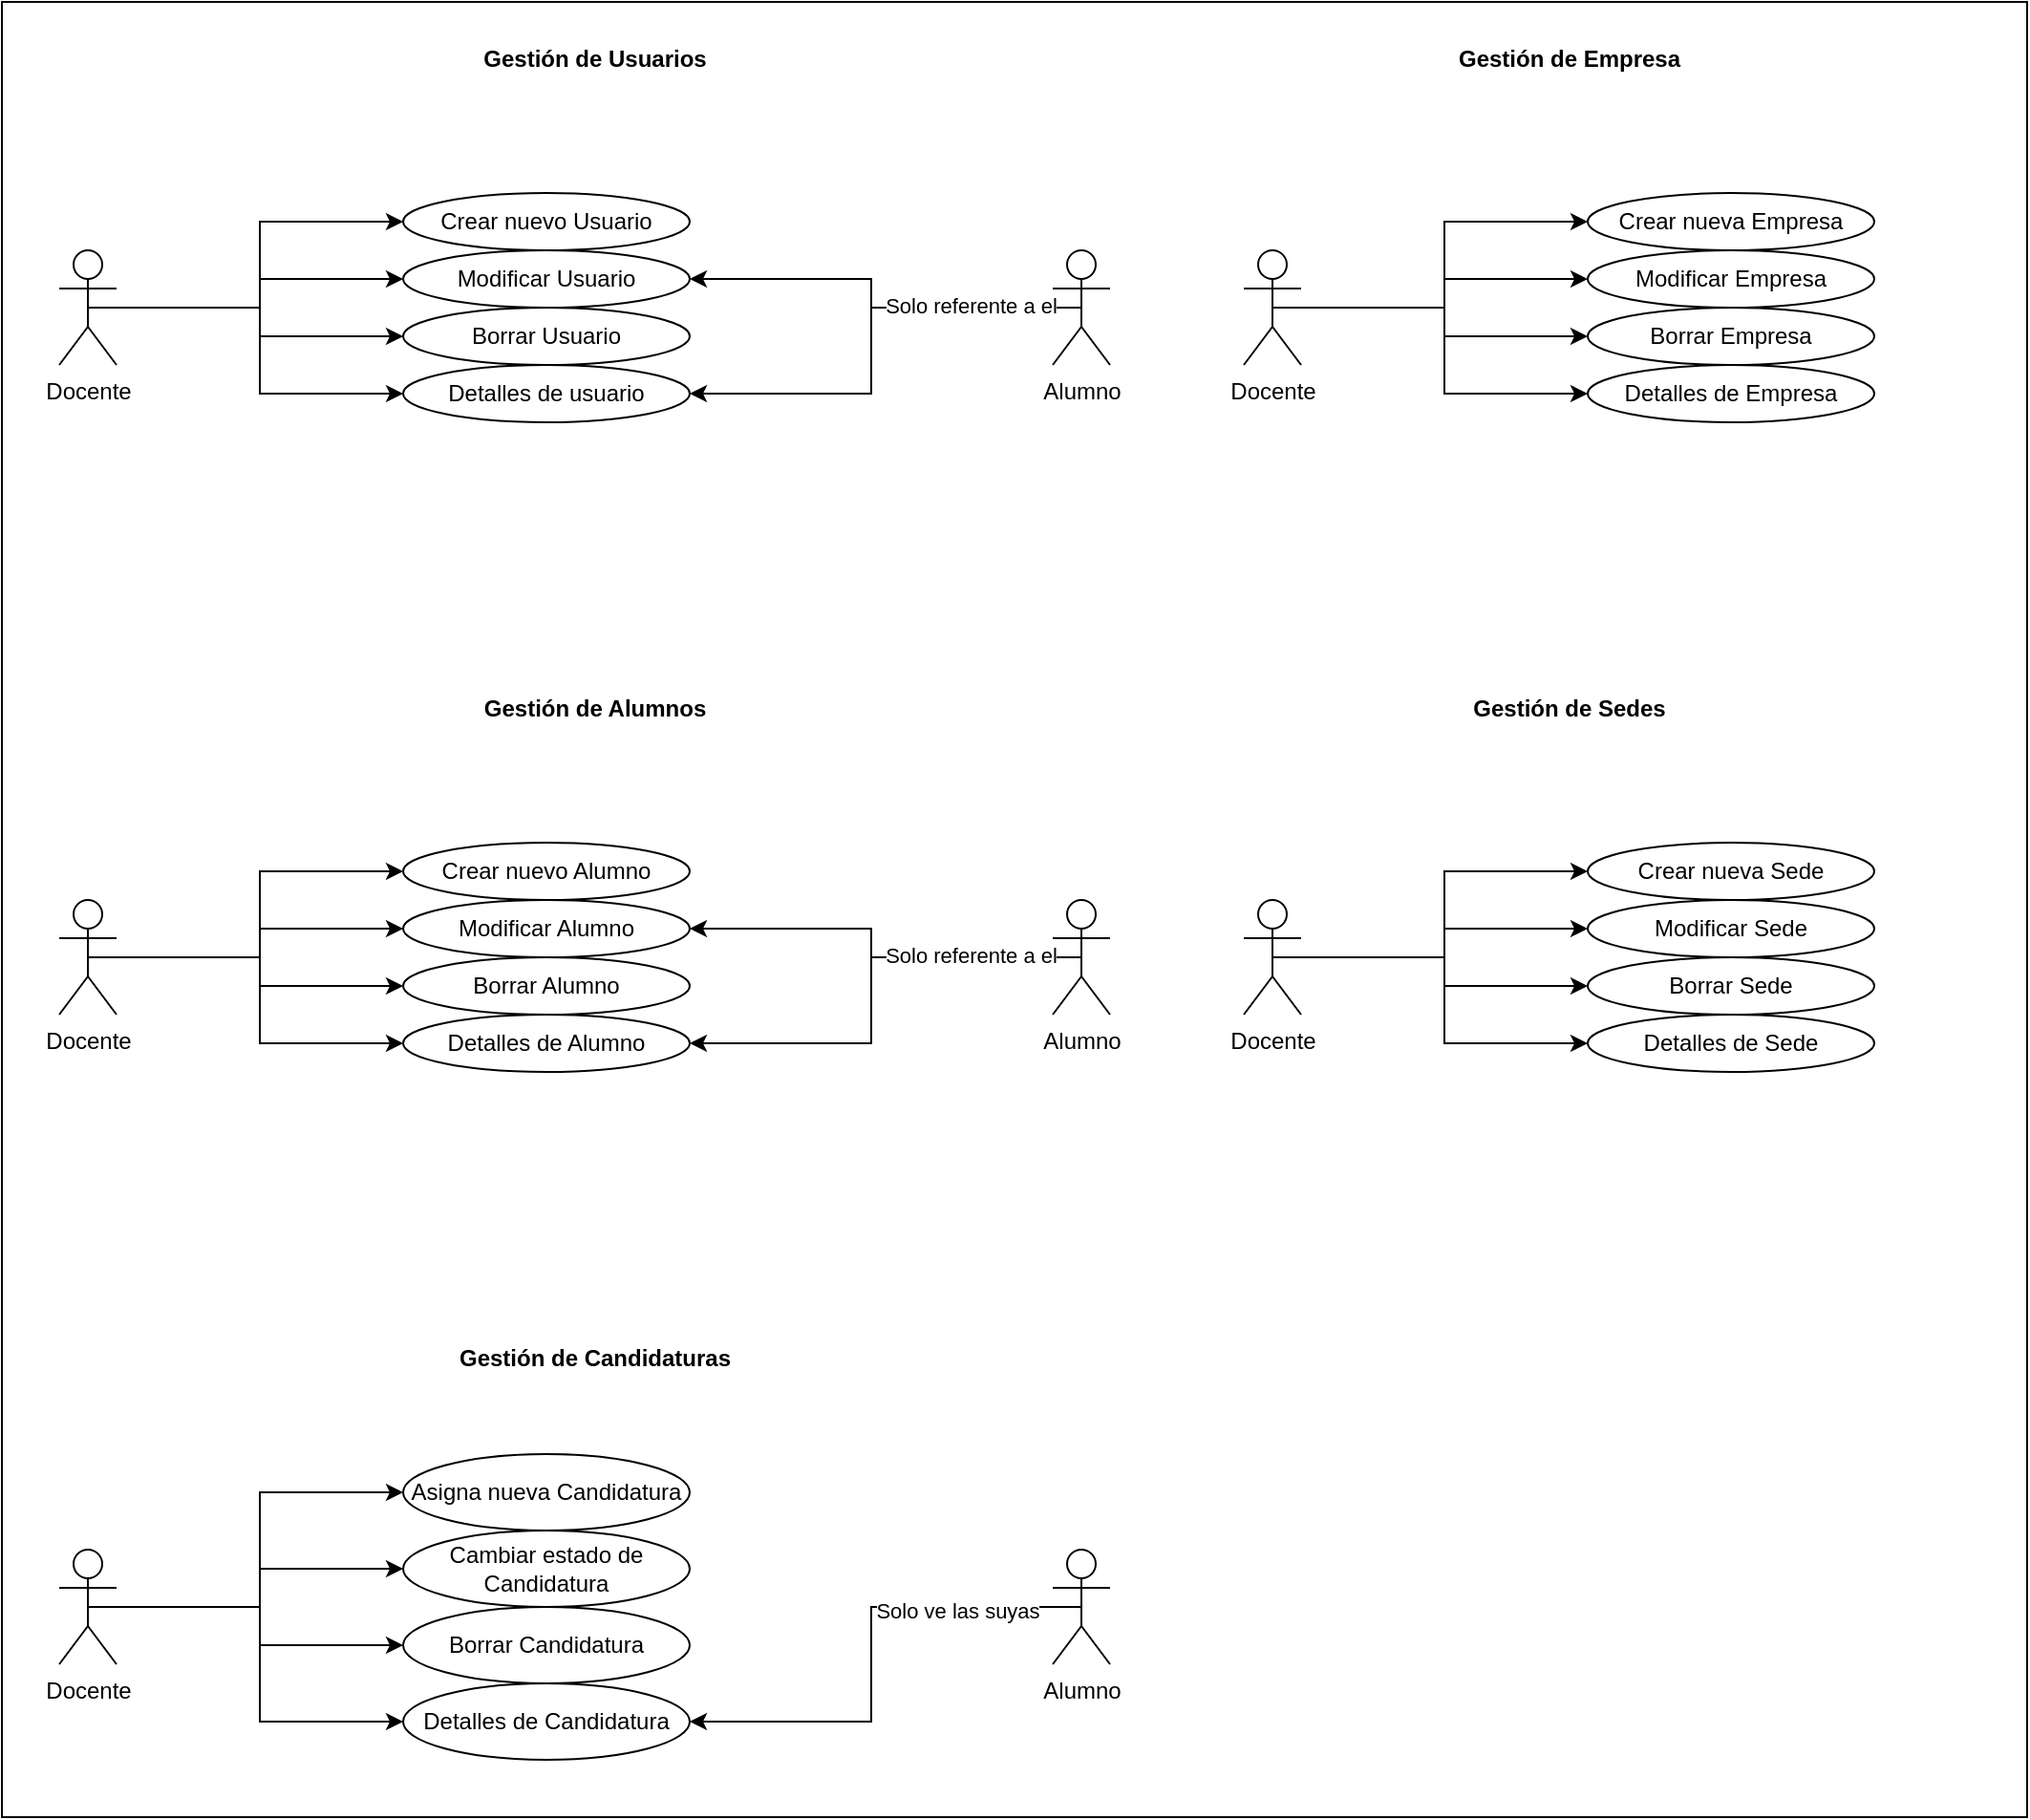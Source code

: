 <mxfile version="21.2.1" type="device">
  <diagram name="Página-1" id="MUEoSjiT2nIg7d5DT2HM">
    <mxGraphModel dx="2200" dy="1130" grid="1" gridSize="10" guides="1" tooltips="1" connect="1" arrows="1" fold="1" page="1" pageScale="1" pageWidth="827" pageHeight="1169" math="0" shadow="0">
      <root>
        <mxCell id="0" />
        <mxCell id="1" parent="0" />
        <mxCell id="WJzXCAH5nQMSpTEwR_XR-3" value="" style="html=1;whiteSpace=wrap;" vertex="1" parent="1">
          <mxGeometry x="60" width="1060" height="950" as="geometry" />
        </mxCell>
        <mxCell id="WJzXCAH5nQMSpTEwR_XR-15" style="edgeStyle=orthogonalEdgeStyle;rounded=0;orthogonalLoop=1;jettySize=auto;html=1;exitX=0.5;exitY=0.5;exitDx=0;exitDy=0;exitPerimeter=0;entryX=0;entryY=0.5;entryDx=0;entryDy=0;" edge="1" parent="1" source="WJzXCAH5nQMSpTEwR_XR-1" target="WJzXCAH5nQMSpTEwR_XR-7">
          <mxGeometry relative="1" as="geometry" />
        </mxCell>
        <mxCell id="WJzXCAH5nQMSpTEwR_XR-16" style="edgeStyle=orthogonalEdgeStyle;rounded=0;orthogonalLoop=1;jettySize=auto;html=1;entryX=0;entryY=0.5;entryDx=0;entryDy=0;" edge="1" parent="1" source="WJzXCAH5nQMSpTEwR_XR-1" target="WJzXCAH5nQMSpTEwR_XR-8">
          <mxGeometry relative="1" as="geometry" />
        </mxCell>
        <mxCell id="WJzXCAH5nQMSpTEwR_XR-17" style="edgeStyle=orthogonalEdgeStyle;rounded=0;orthogonalLoop=1;jettySize=auto;html=1;entryX=0;entryY=0.5;entryDx=0;entryDy=0;" edge="1" parent="1" source="WJzXCAH5nQMSpTEwR_XR-1" target="WJzXCAH5nQMSpTEwR_XR-9">
          <mxGeometry relative="1" as="geometry" />
        </mxCell>
        <mxCell id="WJzXCAH5nQMSpTEwR_XR-18" style="edgeStyle=orthogonalEdgeStyle;rounded=0;orthogonalLoop=1;jettySize=auto;html=1;entryX=0;entryY=0.5;entryDx=0;entryDy=0;" edge="1" parent="1" source="WJzXCAH5nQMSpTEwR_XR-1" target="WJzXCAH5nQMSpTEwR_XR-10">
          <mxGeometry relative="1" as="geometry" />
        </mxCell>
        <mxCell id="WJzXCAH5nQMSpTEwR_XR-1" value="Docente" style="shape=umlActor;verticalLabelPosition=bottom;verticalAlign=top;html=1;outlineConnect=0;" vertex="1" parent="1">
          <mxGeometry x="90" y="130" width="30" height="60" as="geometry" />
        </mxCell>
        <mxCell id="WJzXCAH5nQMSpTEwR_XR-12" style="rounded=0;orthogonalLoop=1;jettySize=auto;html=1;exitX=0.5;exitY=0.5;exitDx=0;exitDy=0;exitPerimeter=0;entryX=1;entryY=0.5;entryDx=0;entryDy=0;edgeStyle=orthogonalEdgeStyle;" edge="1" parent="1" source="WJzXCAH5nQMSpTEwR_XR-2" target="WJzXCAH5nQMSpTEwR_XR-10">
          <mxGeometry relative="1" as="geometry">
            <Array as="points">
              <mxPoint x="515" y="160" />
              <mxPoint x="515" y="205" />
            </Array>
          </mxGeometry>
        </mxCell>
        <mxCell id="WJzXCAH5nQMSpTEwR_XR-19" style="edgeStyle=orthogonalEdgeStyle;rounded=0;orthogonalLoop=1;jettySize=auto;html=1;entryX=1;entryY=0.5;entryDx=0;entryDy=0;" edge="1" parent="1" source="WJzXCAH5nQMSpTEwR_XR-2" target="WJzXCAH5nQMSpTEwR_XR-8">
          <mxGeometry relative="1" as="geometry" />
        </mxCell>
        <mxCell id="WJzXCAH5nQMSpTEwR_XR-20" value="Solo referente a el" style="edgeLabel;html=1;align=center;verticalAlign=middle;resizable=0;points=[];" vertex="1" connectable="0" parent="WJzXCAH5nQMSpTEwR_XR-19">
          <mxGeometry x="-0.427" y="1" relative="1" as="geometry">
            <mxPoint x="15" y="-2" as="offset" />
          </mxGeometry>
        </mxCell>
        <mxCell id="WJzXCAH5nQMSpTEwR_XR-2" value="Alumno" style="shape=umlActor;verticalLabelPosition=bottom;verticalAlign=top;html=1;outlineConnect=0;" vertex="1" parent="1">
          <mxGeometry x="610" y="130" width="30" height="60" as="geometry" />
        </mxCell>
        <mxCell id="WJzXCAH5nQMSpTEwR_XR-5" value="Gestión de Usuarios" style="text;align=center;fontStyle=1;verticalAlign=middle;spacingLeft=3;spacingRight=3;strokeColor=none;rotatable=0;points=[[0,0.5],[1,0.5]];portConstraint=eastwest;html=1;" vertex="1" parent="1">
          <mxGeometry x="305" y="20" width="130" height="20" as="geometry" />
        </mxCell>
        <mxCell id="WJzXCAH5nQMSpTEwR_XR-7" value="Crear nuevo Usuario" style="ellipse;whiteSpace=wrap;html=1;" vertex="1" parent="1">
          <mxGeometry x="270" y="100" width="150" height="30" as="geometry" />
        </mxCell>
        <mxCell id="WJzXCAH5nQMSpTEwR_XR-8" value="Modificar Usuario" style="ellipse;whiteSpace=wrap;html=1;" vertex="1" parent="1">
          <mxGeometry x="270" y="130" width="150" height="30" as="geometry" />
        </mxCell>
        <mxCell id="WJzXCAH5nQMSpTEwR_XR-9" value="Borrar Usuario" style="ellipse;whiteSpace=wrap;html=1;" vertex="1" parent="1">
          <mxGeometry x="270" y="160" width="150" height="30" as="geometry" />
        </mxCell>
        <mxCell id="WJzXCAH5nQMSpTEwR_XR-10" value="Detalles de usuario" style="ellipse;whiteSpace=wrap;html=1;" vertex="1" parent="1">
          <mxGeometry x="270" y="190" width="150" height="30" as="geometry" />
        </mxCell>
        <mxCell id="WJzXCAH5nQMSpTEwR_XR-22" style="edgeStyle=orthogonalEdgeStyle;rounded=0;orthogonalLoop=1;jettySize=auto;html=1;exitX=0.5;exitY=0.5;exitDx=0;exitDy=0;exitPerimeter=0;entryX=0;entryY=0.5;entryDx=0;entryDy=0;" edge="1" parent="1" source="WJzXCAH5nQMSpTEwR_XR-26" target="WJzXCAH5nQMSpTEwR_XR-32">
          <mxGeometry relative="1" as="geometry" />
        </mxCell>
        <mxCell id="WJzXCAH5nQMSpTEwR_XR-23" style="edgeStyle=orthogonalEdgeStyle;rounded=0;orthogonalLoop=1;jettySize=auto;html=1;entryX=0;entryY=0.5;entryDx=0;entryDy=0;" edge="1" parent="1" source="WJzXCAH5nQMSpTEwR_XR-26" target="WJzXCAH5nQMSpTEwR_XR-33">
          <mxGeometry relative="1" as="geometry" />
        </mxCell>
        <mxCell id="WJzXCAH5nQMSpTEwR_XR-24" style="edgeStyle=orthogonalEdgeStyle;rounded=0;orthogonalLoop=1;jettySize=auto;html=1;entryX=0;entryY=0.5;entryDx=0;entryDy=0;" edge="1" parent="1" source="WJzXCAH5nQMSpTEwR_XR-26" target="WJzXCAH5nQMSpTEwR_XR-34">
          <mxGeometry relative="1" as="geometry" />
        </mxCell>
        <mxCell id="WJzXCAH5nQMSpTEwR_XR-25" style="edgeStyle=orthogonalEdgeStyle;rounded=0;orthogonalLoop=1;jettySize=auto;html=1;entryX=0;entryY=0.5;entryDx=0;entryDy=0;" edge="1" parent="1" source="WJzXCAH5nQMSpTEwR_XR-26" target="WJzXCAH5nQMSpTEwR_XR-35">
          <mxGeometry relative="1" as="geometry" />
        </mxCell>
        <mxCell id="WJzXCAH5nQMSpTEwR_XR-26" value="Docente" style="shape=umlActor;verticalLabelPosition=bottom;verticalAlign=top;html=1;outlineConnect=0;" vertex="1" parent="1">
          <mxGeometry x="90" y="470" width="30" height="60" as="geometry" />
        </mxCell>
        <mxCell id="WJzXCAH5nQMSpTEwR_XR-27" style="rounded=0;orthogonalLoop=1;jettySize=auto;html=1;exitX=0.5;exitY=0.5;exitDx=0;exitDy=0;exitPerimeter=0;entryX=1;entryY=0.5;entryDx=0;entryDy=0;edgeStyle=orthogonalEdgeStyle;" edge="1" parent="1" source="WJzXCAH5nQMSpTEwR_XR-30" target="WJzXCAH5nQMSpTEwR_XR-35">
          <mxGeometry relative="1" as="geometry">
            <Array as="points">
              <mxPoint x="515" y="500" />
              <mxPoint x="515" y="545" />
            </Array>
          </mxGeometry>
        </mxCell>
        <mxCell id="WJzXCAH5nQMSpTEwR_XR-28" style="edgeStyle=orthogonalEdgeStyle;rounded=0;orthogonalLoop=1;jettySize=auto;html=1;entryX=1;entryY=0.5;entryDx=0;entryDy=0;" edge="1" parent="1" source="WJzXCAH5nQMSpTEwR_XR-30" target="WJzXCAH5nQMSpTEwR_XR-33">
          <mxGeometry relative="1" as="geometry" />
        </mxCell>
        <mxCell id="WJzXCAH5nQMSpTEwR_XR-29" value="Solo referente a el" style="edgeLabel;html=1;align=center;verticalAlign=middle;resizable=0;points=[];" vertex="1" connectable="0" parent="WJzXCAH5nQMSpTEwR_XR-28">
          <mxGeometry x="-0.427" y="1" relative="1" as="geometry">
            <mxPoint x="15" y="-2" as="offset" />
          </mxGeometry>
        </mxCell>
        <mxCell id="WJzXCAH5nQMSpTEwR_XR-30" value="Alumno" style="shape=umlActor;verticalLabelPosition=bottom;verticalAlign=top;html=1;outlineConnect=0;" vertex="1" parent="1">
          <mxGeometry x="610" y="470" width="30" height="60" as="geometry" />
        </mxCell>
        <mxCell id="WJzXCAH5nQMSpTEwR_XR-31" value="Gestión de Alumnos" style="text;align=center;fontStyle=1;verticalAlign=middle;spacingLeft=3;spacingRight=3;strokeColor=none;rotatable=0;points=[[0,0.5],[1,0.5]];portConstraint=eastwest;html=1;" vertex="1" parent="1">
          <mxGeometry x="305" y="360" width="130" height="20" as="geometry" />
        </mxCell>
        <mxCell id="WJzXCAH5nQMSpTEwR_XR-32" value="Crear nuevo Alumno" style="ellipse;whiteSpace=wrap;html=1;" vertex="1" parent="1">
          <mxGeometry x="270" y="440" width="150" height="30" as="geometry" />
        </mxCell>
        <mxCell id="WJzXCAH5nQMSpTEwR_XR-33" value="Modificar Alumno" style="ellipse;whiteSpace=wrap;html=1;" vertex="1" parent="1">
          <mxGeometry x="270" y="470" width="150" height="30" as="geometry" />
        </mxCell>
        <mxCell id="WJzXCAH5nQMSpTEwR_XR-34" value="Borrar Alumno" style="ellipse;whiteSpace=wrap;html=1;" vertex="1" parent="1">
          <mxGeometry x="270" y="500" width="150" height="30" as="geometry" />
        </mxCell>
        <mxCell id="WJzXCAH5nQMSpTEwR_XR-35" value="Detalles de Alumno" style="ellipse;whiteSpace=wrap;html=1;" vertex="1" parent="1">
          <mxGeometry x="270" y="530" width="150" height="30" as="geometry" />
        </mxCell>
        <mxCell id="WJzXCAH5nQMSpTEwR_XR-37" style="edgeStyle=orthogonalEdgeStyle;rounded=0;orthogonalLoop=1;jettySize=auto;html=1;exitX=0.5;exitY=0.5;exitDx=0;exitDy=0;exitPerimeter=0;entryX=0;entryY=0.5;entryDx=0;entryDy=0;" edge="1" parent="1" source="WJzXCAH5nQMSpTEwR_XR-41" target="WJzXCAH5nQMSpTEwR_XR-47">
          <mxGeometry relative="1" as="geometry" />
        </mxCell>
        <mxCell id="WJzXCAH5nQMSpTEwR_XR-38" style="edgeStyle=orthogonalEdgeStyle;rounded=0;orthogonalLoop=1;jettySize=auto;html=1;entryX=0;entryY=0.5;entryDx=0;entryDy=0;" edge="1" parent="1" source="WJzXCAH5nQMSpTEwR_XR-41" target="WJzXCAH5nQMSpTEwR_XR-48">
          <mxGeometry relative="1" as="geometry" />
        </mxCell>
        <mxCell id="WJzXCAH5nQMSpTEwR_XR-39" style="edgeStyle=orthogonalEdgeStyle;rounded=0;orthogonalLoop=1;jettySize=auto;html=1;entryX=0;entryY=0.5;entryDx=0;entryDy=0;" edge="1" parent="1" source="WJzXCAH5nQMSpTEwR_XR-41" target="WJzXCAH5nQMSpTEwR_XR-49">
          <mxGeometry relative="1" as="geometry" />
        </mxCell>
        <mxCell id="WJzXCAH5nQMSpTEwR_XR-40" style="edgeStyle=orthogonalEdgeStyle;rounded=0;orthogonalLoop=1;jettySize=auto;html=1;entryX=0;entryY=0.5;entryDx=0;entryDy=0;" edge="1" parent="1" source="WJzXCAH5nQMSpTEwR_XR-41" target="WJzXCAH5nQMSpTEwR_XR-50">
          <mxGeometry relative="1" as="geometry" />
        </mxCell>
        <mxCell id="WJzXCAH5nQMSpTEwR_XR-41" value="Docente" style="shape=umlActor;verticalLabelPosition=bottom;verticalAlign=top;html=1;outlineConnect=0;" vertex="1" parent="1">
          <mxGeometry x="710" y="130" width="30" height="60" as="geometry" />
        </mxCell>
        <mxCell id="WJzXCAH5nQMSpTEwR_XR-46" value="Gestión de Empresa" style="text;align=center;fontStyle=1;verticalAlign=middle;spacingLeft=3;spacingRight=3;strokeColor=none;rotatable=0;points=[[0,0.5],[1,0.5]];portConstraint=eastwest;html=1;" vertex="1" parent="1">
          <mxGeometry x="815" y="20" width="130" height="20" as="geometry" />
        </mxCell>
        <mxCell id="WJzXCAH5nQMSpTEwR_XR-47" value="Crear nueva Empresa" style="ellipse;whiteSpace=wrap;html=1;" vertex="1" parent="1">
          <mxGeometry x="890" y="100" width="150" height="30" as="geometry" />
        </mxCell>
        <mxCell id="WJzXCAH5nQMSpTEwR_XR-48" value="Modificar&amp;nbsp;Empresa" style="ellipse;whiteSpace=wrap;html=1;" vertex="1" parent="1">
          <mxGeometry x="890" y="130" width="150" height="30" as="geometry" />
        </mxCell>
        <mxCell id="WJzXCAH5nQMSpTEwR_XR-49" value="Borrar&amp;nbsp;Empresa" style="ellipse;whiteSpace=wrap;html=1;" vertex="1" parent="1">
          <mxGeometry x="890" y="160" width="150" height="30" as="geometry" />
        </mxCell>
        <mxCell id="WJzXCAH5nQMSpTEwR_XR-50" value="Detalles de&amp;nbsp;Empresa" style="ellipse;whiteSpace=wrap;html=1;" vertex="1" parent="1">
          <mxGeometry x="890" y="190" width="150" height="30" as="geometry" />
        </mxCell>
        <mxCell id="WJzXCAH5nQMSpTEwR_XR-52" style="edgeStyle=orthogonalEdgeStyle;rounded=0;orthogonalLoop=1;jettySize=auto;html=1;exitX=0.5;exitY=0.5;exitDx=0;exitDy=0;exitPerimeter=0;entryX=0;entryY=0.5;entryDx=0;entryDy=0;" edge="1" parent="1" source="WJzXCAH5nQMSpTEwR_XR-56" target="WJzXCAH5nQMSpTEwR_XR-62">
          <mxGeometry relative="1" as="geometry" />
        </mxCell>
        <mxCell id="WJzXCAH5nQMSpTEwR_XR-53" style="edgeStyle=orthogonalEdgeStyle;rounded=0;orthogonalLoop=1;jettySize=auto;html=1;entryX=0;entryY=0.5;entryDx=0;entryDy=0;" edge="1" parent="1" source="WJzXCAH5nQMSpTEwR_XR-56" target="WJzXCAH5nQMSpTEwR_XR-63">
          <mxGeometry relative="1" as="geometry" />
        </mxCell>
        <mxCell id="WJzXCAH5nQMSpTEwR_XR-54" style="edgeStyle=orthogonalEdgeStyle;rounded=0;orthogonalLoop=1;jettySize=auto;html=1;entryX=0;entryY=0.5;entryDx=0;entryDy=0;" edge="1" parent="1" source="WJzXCAH5nQMSpTEwR_XR-56" target="WJzXCAH5nQMSpTEwR_XR-64">
          <mxGeometry relative="1" as="geometry" />
        </mxCell>
        <mxCell id="WJzXCAH5nQMSpTEwR_XR-55" style="edgeStyle=orthogonalEdgeStyle;rounded=0;orthogonalLoop=1;jettySize=auto;html=1;entryX=0;entryY=0.5;entryDx=0;entryDy=0;" edge="1" parent="1" source="WJzXCAH5nQMSpTEwR_XR-56" target="WJzXCAH5nQMSpTEwR_XR-65">
          <mxGeometry relative="1" as="geometry" />
        </mxCell>
        <mxCell id="WJzXCAH5nQMSpTEwR_XR-56" value="Docente" style="shape=umlActor;verticalLabelPosition=bottom;verticalAlign=top;html=1;outlineConnect=0;" vertex="1" parent="1">
          <mxGeometry x="710" y="470" width="30" height="60" as="geometry" />
        </mxCell>
        <mxCell id="WJzXCAH5nQMSpTEwR_XR-62" value="Crear nueva Sede" style="ellipse;whiteSpace=wrap;html=1;" vertex="1" parent="1">
          <mxGeometry x="890" y="440" width="150" height="30" as="geometry" />
        </mxCell>
        <mxCell id="WJzXCAH5nQMSpTEwR_XR-63" value="Modificar Sede" style="ellipse;whiteSpace=wrap;html=1;" vertex="1" parent="1">
          <mxGeometry x="890" y="470" width="150" height="30" as="geometry" />
        </mxCell>
        <mxCell id="WJzXCAH5nQMSpTEwR_XR-64" value="Borrar Sede" style="ellipse;whiteSpace=wrap;html=1;" vertex="1" parent="1">
          <mxGeometry x="890" y="500" width="150" height="30" as="geometry" />
        </mxCell>
        <mxCell id="WJzXCAH5nQMSpTEwR_XR-65" value="Detalles de Sede" style="ellipse;whiteSpace=wrap;html=1;" vertex="1" parent="1">
          <mxGeometry x="890" y="530" width="150" height="30" as="geometry" />
        </mxCell>
        <mxCell id="WJzXCAH5nQMSpTEwR_XR-67" style="edgeStyle=orthogonalEdgeStyle;rounded=0;orthogonalLoop=1;jettySize=auto;html=1;exitX=0.5;exitY=0.5;exitDx=0;exitDy=0;exitPerimeter=0;entryX=0;entryY=0.5;entryDx=0;entryDy=0;" edge="1" parent="1" source="WJzXCAH5nQMSpTEwR_XR-71" target="WJzXCAH5nQMSpTEwR_XR-77">
          <mxGeometry relative="1" as="geometry" />
        </mxCell>
        <mxCell id="WJzXCAH5nQMSpTEwR_XR-68" style="edgeStyle=orthogonalEdgeStyle;rounded=0;orthogonalLoop=1;jettySize=auto;html=1;entryX=0;entryY=0.5;entryDx=0;entryDy=0;" edge="1" parent="1" source="WJzXCAH5nQMSpTEwR_XR-71" target="WJzXCAH5nQMSpTEwR_XR-78">
          <mxGeometry relative="1" as="geometry" />
        </mxCell>
        <mxCell id="WJzXCAH5nQMSpTEwR_XR-69" style="edgeStyle=orthogonalEdgeStyle;rounded=0;orthogonalLoop=1;jettySize=auto;html=1;entryX=0;entryY=0.5;entryDx=0;entryDy=0;" edge="1" parent="1" source="WJzXCAH5nQMSpTEwR_XR-71" target="WJzXCAH5nQMSpTEwR_XR-79">
          <mxGeometry relative="1" as="geometry" />
        </mxCell>
        <mxCell id="WJzXCAH5nQMSpTEwR_XR-70" style="edgeStyle=orthogonalEdgeStyle;rounded=0;orthogonalLoop=1;jettySize=auto;html=1;entryX=0;entryY=0.5;entryDx=0;entryDy=0;" edge="1" parent="1" source="WJzXCAH5nQMSpTEwR_XR-71" target="WJzXCAH5nQMSpTEwR_XR-80">
          <mxGeometry relative="1" as="geometry" />
        </mxCell>
        <mxCell id="WJzXCAH5nQMSpTEwR_XR-71" value="Docente" style="shape=umlActor;verticalLabelPosition=bottom;verticalAlign=top;html=1;outlineConnect=0;" vertex="1" parent="1">
          <mxGeometry x="90" y="810" width="30" height="60" as="geometry" />
        </mxCell>
        <mxCell id="WJzXCAH5nQMSpTEwR_XR-72" style="rounded=0;orthogonalLoop=1;jettySize=auto;html=1;exitX=0.5;exitY=0.5;exitDx=0;exitDy=0;exitPerimeter=0;entryX=1;entryY=0.5;entryDx=0;entryDy=0;edgeStyle=orthogonalEdgeStyle;" edge="1" parent="1" source="WJzXCAH5nQMSpTEwR_XR-75" target="WJzXCAH5nQMSpTEwR_XR-80">
          <mxGeometry relative="1" as="geometry">
            <Array as="points">
              <mxPoint x="515" y="840" />
              <mxPoint x="515" y="900" />
            </Array>
          </mxGeometry>
        </mxCell>
        <mxCell id="WJzXCAH5nQMSpTEwR_XR-81" value="Solo ve las suyas" style="edgeLabel;html=1;align=center;verticalAlign=middle;resizable=0;points=[];" vertex="1" connectable="0" parent="WJzXCAH5nQMSpTEwR_XR-72">
          <mxGeometry x="-0.429" y="2" relative="1" as="geometry">
            <mxPoint x="10" as="offset" />
          </mxGeometry>
        </mxCell>
        <mxCell id="WJzXCAH5nQMSpTEwR_XR-75" value="Alumno" style="shape=umlActor;verticalLabelPosition=bottom;verticalAlign=top;html=1;outlineConnect=0;" vertex="1" parent="1">
          <mxGeometry x="610" y="810" width="30" height="60" as="geometry" />
        </mxCell>
        <mxCell id="WJzXCAH5nQMSpTEwR_XR-76" value="Gestión de Candidaturas" style="text;align=center;fontStyle=1;verticalAlign=middle;spacingLeft=3;spacingRight=3;strokeColor=none;rotatable=0;points=[[0,0.5],[1,0.5]];portConstraint=eastwest;html=1;" vertex="1" parent="1">
          <mxGeometry x="305" y="700" width="130" height="20" as="geometry" />
        </mxCell>
        <mxCell id="WJzXCAH5nQMSpTEwR_XR-77" value="Asigna nueva Candidatura" style="ellipse;whiteSpace=wrap;html=1;" vertex="1" parent="1">
          <mxGeometry x="270" y="760" width="150" height="40" as="geometry" />
        </mxCell>
        <mxCell id="WJzXCAH5nQMSpTEwR_XR-78" value="Cambiar estado de Candidatura" style="ellipse;whiteSpace=wrap;html=1;" vertex="1" parent="1">
          <mxGeometry x="270" y="800" width="150" height="40" as="geometry" />
        </mxCell>
        <mxCell id="WJzXCAH5nQMSpTEwR_XR-79" value="Borrar Candidatura" style="ellipse;whiteSpace=wrap;html=1;" vertex="1" parent="1">
          <mxGeometry x="270" y="840" width="150" height="40" as="geometry" />
        </mxCell>
        <mxCell id="WJzXCAH5nQMSpTEwR_XR-80" value="Detalles de Candidatura" style="ellipse;whiteSpace=wrap;html=1;" vertex="1" parent="1">
          <mxGeometry x="270" y="880" width="150" height="40" as="geometry" />
        </mxCell>
        <mxCell id="WJzXCAH5nQMSpTEwR_XR-82" value="Gestión de Sedes" style="text;align=center;fontStyle=1;verticalAlign=middle;spacingLeft=3;spacingRight=3;strokeColor=none;rotatable=0;points=[[0,0.5],[1,0.5]];portConstraint=eastwest;html=1;" vertex="1" parent="1">
          <mxGeometry x="815" y="360" width="130" height="20" as="geometry" />
        </mxCell>
      </root>
    </mxGraphModel>
  </diagram>
</mxfile>
